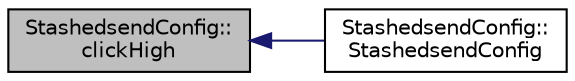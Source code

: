digraph "StashedsendConfig::clickHigh"
{
  edge [fontname="Helvetica",fontsize="10",labelfontname="Helvetica",labelfontsize="10"];
  node [fontname="Helvetica",fontsize="10",shape=record];
  rankdir="LR";
  Node44 [label="StashedsendConfig::\lclickHigh",height=0.2,width=0.4,color="black", fillcolor="grey75", style="filled", fontcolor="black"];
  Node44 -> Node45 [dir="back",color="midnightblue",fontsize="10",style="solid",fontname="Helvetica"];
  Node45 [label="StashedsendConfig::\lStashedsendConfig",height=0.2,width=0.4,color="black", fillcolor="white", style="filled",URL="$class_stashedsend_config.html#a9ae47587db2192b45577c89dfa3fdfb8"];
}
